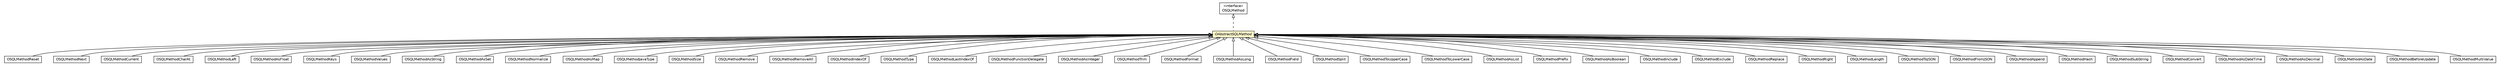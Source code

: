 #!/usr/local/bin/dot
#
# Class diagram 
# Generated by UMLGraph version R5_6-24-gf6e263 (http://www.umlgraph.org/)
#

digraph G {
	edge [fontname="Helvetica",fontsize=10,labelfontname="Helvetica",labelfontsize=10];
	node [fontname="Helvetica",fontsize=10,shape=plaintext];
	nodesep=0.25;
	ranksep=0.5;
	// com.orientechnologies.orient.core.sql.method.sequence.OSQLMethodReset
	c1234941 [label=<<table title="com.orientechnologies.orient.core.sql.method.sequence.OSQLMethodReset" border="0" cellborder="1" cellspacing="0" cellpadding="2" port="p" href="../sequence/OSQLMethodReset.html">
		<tr><td><table border="0" cellspacing="0" cellpadding="1">
<tr><td align="center" balign="center"> OSQLMethodReset </td></tr>
		</table></td></tr>
		</table>>, URL="../sequence/OSQLMethodReset.html", fontname="Helvetica", fontcolor="black", fontsize=10.0];
	// com.orientechnologies.orient.core.sql.method.sequence.OSQLMethodNext
	c1234942 [label=<<table title="com.orientechnologies.orient.core.sql.method.sequence.OSQLMethodNext" border="0" cellborder="1" cellspacing="0" cellpadding="2" port="p" href="../sequence/OSQLMethodNext.html">
		<tr><td><table border="0" cellspacing="0" cellpadding="1">
<tr><td align="center" balign="center"> OSQLMethodNext </td></tr>
		</table></td></tr>
		</table>>, URL="../sequence/OSQLMethodNext.html", fontname="Helvetica", fontcolor="black", fontsize=10.0];
	// com.orientechnologies.orient.core.sql.method.sequence.OSQLMethodCurrent
	c1234943 [label=<<table title="com.orientechnologies.orient.core.sql.method.sequence.OSQLMethodCurrent" border="0" cellborder="1" cellspacing="0" cellpadding="2" port="p" href="../sequence/OSQLMethodCurrent.html">
		<tr><td><table border="0" cellspacing="0" cellpadding="1">
<tr><td align="center" balign="center"> OSQLMethodCurrent </td></tr>
		</table></td></tr>
		</table>>, URL="../sequence/OSQLMethodCurrent.html", fontname="Helvetica", fontcolor="black", fontsize=10.0];
	// com.orientechnologies.orient.core.sql.method.OSQLMethodCharAt
	c1234945 [label=<<table title="com.orientechnologies.orient.core.sql.method.OSQLMethodCharAt" border="0" cellborder="1" cellspacing="0" cellpadding="2" port="p" href="../OSQLMethodCharAt.html">
		<tr><td><table border="0" cellspacing="0" cellpadding="1">
<tr><td align="center" balign="center"> OSQLMethodCharAt </td></tr>
		</table></td></tr>
		</table>>, URL="../OSQLMethodCharAt.html", fontname="Helvetica", fontcolor="black", fontsize=10.0];
	// com.orientechnologies.orient.core.sql.method.OSQLMethod
	c1234948 [label=<<table title="com.orientechnologies.orient.core.sql.method.OSQLMethod" border="0" cellborder="1" cellspacing="0" cellpadding="2" port="p" href="../OSQLMethod.html">
		<tr><td><table border="0" cellspacing="0" cellpadding="1">
<tr><td align="center" balign="center"> &#171;interface&#187; </td></tr>
<tr><td align="center" balign="center"> OSQLMethod </td></tr>
		</table></td></tr>
		</table>>, URL="../OSQLMethod.html", fontname="Helvetica", fontcolor="black", fontsize=10.0];
	// com.orientechnologies.orient.core.sql.method.OSQLMethodLeft
	c1234949 [label=<<table title="com.orientechnologies.orient.core.sql.method.OSQLMethodLeft" border="0" cellborder="1" cellspacing="0" cellpadding="2" port="p" href="../OSQLMethodLeft.html">
		<tr><td><table border="0" cellspacing="0" cellpadding="1">
<tr><td align="center" balign="center"> OSQLMethodLeft </td></tr>
		</table></td></tr>
		</table>>, URL="../OSQLMethodLeft.html", fontname="Helvetica", fontcolor="black", fontsize=10.0];
	// com.orientechnologies.orient.core.sql.method.misc.OSQLMethodAsFloat
	c1234950 [label=<<table title="com.orientechnologies.orient.core.sql.method.misc.OSQLMethodAsFloat" border="0" cellborder="1" cellspacing="0" cellpadding="2" port="p" href="./OSQLMethodAsFloat.html">
		<tr><td><table border="0" cellspacing="0" cellpadding="1">
<tr><td align="center" balign="center"> OSQLMethodAsFloat </td></tr>
		</table></td></tr>
		</table>>, URL="./OSQLMethodAsFloat.html", fontname="Helvetica", fontcolor="black", fontsize=10.0];
	// com.orientechnologies.orient.core.sql.method.misc.OSQLMethodKeys
	c1234951 [label=<<table title="com.orientechnologies.orient.core.sql.method.misc.OSQLMethodKeys" border="0" cellborder="1" cellspacing="0" cellpadding="2" port="p" href="./OSQLMethodKeys.html">
		<tr><td><table border="0" cellspacing="0" cellpadding="1">
<tr><td align="center" balign="center"> OSQLMethodKeys </td></tr>
		</table></td></tr>
		</table>>, URL="./OSQLMethodKeys.html", fontname="Helvetica", fontcolor="black", fontsize=10.0];
	// com.orientechnologies.orient.core.sql.method.misc.OSQLMethodValues
	c1234952 [label=<<table title="com.orientechnologies.orient.core.sql.method.misc.OSQLMethodValues" border="0" cellborder="1" cellspacing="0" cellpadding="2" port="p" href="./OSQLMethodValues.html">
		<tr><td><table border="0" cellspacing="0" cellpadding="1">
<tr><td align="center" balign="center"> OSQLMethodValues </td></tr>
		</table></td></tr>
		</table>>, URL="./OSQLMethodValues.html", fontname="Helvetica", fontcolor="black", fontsize=10.0];
	// com.orientechnologies.orient.core.sql.method.misc.OSQLMethodAsString
	c1234953 [label=<<table title="com.orientechnologies.orient.core.sql.method.misc.OSQLMethodAsString" border="0" cellborder="1" cellspacing="0" cellpadding="2" port="p" href="./OSQLMethodAsString.html">
		<tr><td><table border="0" cellspacing="0" cellpadding="1">
<tr><td align="center" balign="center"> OSQLMethodAsString </td></tr>
		</table></td></tr>
		</table>>, URL="./OSQLMethodAsString.html", fontname="Helvetica", fontcolor="black", fontsize=10.0];
	// com.orientechnologies.orient.core.sql.method.misc.OSQLMethodAsSet
	c1234954 [label=<<table title="com.orientechnologies.orient.core.sql.method.misc.OSQLMethodAsSet" border="0" cellborder="1" cellspacing="0" cellpadding="2" port="p" href="./OSQLMethodAsSet.html">
		<tr><td><table border="0" cellspacing="0" cellpadding="1">
<tr><td align="center" balign="center"> OSQLMethodAsSet </td></tr>
		</table></td></tr>
		</table>>, URL="./OSQLMethodAsSet.html", fontname="Helvetica", fontcolor="black", fontsize=10.0];
	// com.orientechnologies.orient.core.sql.method.misc.OSQLMethodNormalize
	c1234955 [label=<<table title="com.orientechnologies.orient.core.sql.method.misc.OSQLMethodNormalize" border="0" cellborder="1" cellspacing="0" cellpadding="2" port="p" href="./OSQLMethodNormalize.html">
		<tr><td><table border="0" cellspacing="0" cellpadding="1">
<tr><td align="center" balign="center"> OSQLMethodNormalize </td></tr>
		</table></td></tr>
		</table>>, URL="./OSQLMethodNormalize.html", fontname="Helvetica", fontcolor="black", fontsize=10.0];
	// com.orientechnologies.orient.core.sql.method.misc.OSQLMethodAsMap
	c1234956 [label=<<table title="com.orientechnologies.orient.core.sql.method.misc.OSQLMethodAsMap" border="0" cellborder="1" cellspacing="0" cellpadding="2" port="p" href="./OSQLMethodAsMap.html">
		<tr><td><table border="0" cellspacing="0" cellpadding="1">
<tr><td align="center" balign="center"> OSQLMethodAsMap </td></tr>
		</table></td></tr>
		</table>>, URL="./OSQLMethodAsMap.html", fontname="Helvetica", fontcolor="black", fontsize=10.0];
	// com.orientechnologies.orient.core.sql.method.misc.OSQLMethodJavaType
	c1234957 [label=<<table title="com.orientechnologies.orient.core.sql.method.misc.OSQLMethodJavaType" border="0" cellborder="1" cellspacing="0" cellpadding="2" port="p" href="./OSQLMethodJavaType.html">
		<tr><td><table border="0" cellspacing="0" cellpadding="1">
<tr><td align="center" balign="center"> OSQLMethodJavaType </td></tr>
		</table></td></tr>
		</table>>, URL="./OSQLMethodJavaType.html", fontname="Helvetica", fontcolor="black", fontsize=10.0];
	// com.orientechnologies.orient.core.sql.method.misc.OSQLMethodSize
	c1234958 [label=<<table title="com.orientechnologies.orient.core.sql.method.misc.OSQLMethodSize" border="0" cellborder="1" cellspacing="0" cellpadding="2" port="p" href="./OSQLMethodSize.html">
		<tr><td><table border="0" cellspacing="0" cellpadding="1">
<tr><td align="center" balign="center"> OSQLMethodSize </td></tr>
		</table></td></tr>
		</table>>, URL="./OSQLMethodSize.html", fontname="Helvetica", fontcolor="black", fontsize=10.0];
	// com.orientechnologies.orient.core.sql.method.misc.OSQLMethodRemove
	c1234959 [label=<<table title="com.orientechnologies.orient.core.sql.method.misc.OSQLMethodRemove" border="0" cellborder="1" cellspacing="0" cellpadding="2" port="p" href="./OSQLMethodRemove.html">
		<tr><td><table border="0" cellspacing="0" cellpadding="1">
<tr><td align="center" balign="center"> OSQLMethodRemove </td></tr>
		</table></td></tr>
		</table>>, URL="./OSQLMethodRemove.html", fontname="Helvetica", fontcolor="black", fontsize=10.0];
	// com.orientechnologies.orient.core.sql.method.misc.OSQLMethodRemoveAll
	c1234960 [label=<<table title="com.orientechnologies.orient.core.sql.method.misc.OSQLMethodRemoveAll" border="0" cellborder="1" cellspacing="0" cellpadding="2" port="p" href="./OSQLMethodRemoveAll.html">
		<tr><td><table border="0" cellspacing="0" cellpadding="1">
<tr><td align="center" balign="center"> OSQLMethodRemoveAll </td></tr>
		</table></td></tr>
		</table>>, URL="./OSQLMethodRemoveAll.html", fontname="Helvetica", fontcolor="black", fontsize=10.0];
	// com.orientechnologies.orient.core.sql.method.misc.OSQLMethodIndexOf
	c1234961 [label=<<table title="com.orientechnologies.orient.core.sql.method.misc.OSQLMethodIndexOf" border="0" cellborder="1" cellspacing="0" cellpadding="2" port="p" href="./OSQLMethodIndexOf.html">
		<tr><td><table border="0" cellspacing="0" cellpadding="1">
<tr><td align="center" balign="center"> OSQLMethodIndexOf </td></tr>
		</table></td></tr>
		</table>>, URL="./OSQLMethodIndexOf.html", fontname="Helvetica", fontcolor="black", fontsize=10.0];
	// com.orientechnologies.orient.core.sql.method.misc.OSQLMethodType
	c1234962 [label=<<table title="com.orientechnologies.orient.core.sql.method.misc.OSQLMethodType" border="0" cellborder="1" cellspacing="0" cellpadding="2" port="p" href="./OSQLMethodType.html">
		<tr><td><table border="0" cellspacing="0" cellpadding="1">
<tr><td align="center" balign="center"> OSQLMethodType </td></tr>
		</table></td></tr>
		</table>>, URL="./OSQLMethodType.html", fontname="Helvetica", fontcolor="black", fontsize=10.0];
	// com.orientechnologies.orient.core.sql.method.misc.OAbstractSQLMethod
	c1234963 [label=<<table title="com.orientechnologies.orient.core.sql.method.misc.OAbstractSQLMethod" border="0" cellborder="1" cellspacing="0" cellpadding="2" port="p" bgcolor="lemonChiffon" href="./OAbstractSQLMethod.html">
		<tr><td><table border="0" cellspacing="0" cellpadding="1">
<tr><td align="center" balign="center"><font face="Helvetica-Oblique"> OAbstractSQLMethod </font></td></tr>
		</table></td></tr>
		</table>>, URL="./OAbstractSQLMethod.html", fontname="Helvetica", fontcolor="black", fontsize=10.0];
	// com.orientechnologies.orient.core.sql.method.misc.OSQLMethodLastIndexOf
	c1234964 [label=<<table title="com.orientechnologies.orient.core.sql.method.misc.OSQLMethodLastIndexOf" border="0" cellborder="1" cellspacing="0" cellpadding="2" port="p" href="./OSQLMethodLastIndexOf.html">
		<tr><td><table border="0" cellspacing="0" cellpadding="1">
<tr><td align="center" balign="center"> OSQLMethodLastIndexOf </td></tr>
		</table></td></tr>
		</table>>, URL="./OSQLMethodLastIndexOf.html", fontname="Helvetica", fontcolor="black", fontsize=10.0];
	// com.orientechnologies.orient.core.sql.method.misc.OSQLMethodFunctionDelegate
	c1234965 [label=<<table title="com.orientechnologies.orient.core.sql.method.misc.OSQLMethodFunctionDelegate" border="0" cellborder="1" cellspacing="0" cellpadding="2" port="p" href="./OSQLMethodFunctionDelegate.html">
		<tr><td><table border="0" cellspacing="0" cellpadding="1">
<tr><td align="center" balign="center"> OSQLMethodFunctionDelegate </td></tr>
		</table></td></tr>
		</table>>, URL="./OSQLMethodFunctionDelegate.html", fontname="Helvetica", fontcolor="black", fontsize=10.0];
	// com.orientechnologies.orient.core.sql.method.misc.OSQLMethodAsInteger
	c1234966 [label=<<table title="com.orientechnologies.orient.core.sql.method.misc.OSQLMethodAsInteger" border="0" cellborder="1" cellspacing="0" cellpadding="2" port="p" href="./OSQLMethodAsInteger.html">
		<tr><td><table border="0" cellspacing="0" cellpadding="1">
<tr><td align="center" balign="center"> OSQLMethodAsInteger </td></tr>
		</table></td></tr>
		</table>>, URL="./OSQLMethodAsInteger.html", fontname="Helvetica", fontcolor="black", fontsize=10.0];
	// com.orientechnologies.orient.core.sql.method.misc.OSQLMethodTrim
	c1234967 [label=<<table title="com.orientechnologies.orient.core.sql.method.misc.OSQLMethodTrim" border="0" cellborder="1" cellspacing="0" cellpadding="2" port="p" href="./OSQLMethodTrim.html">
		<tr><td><table border="0" cellspacing="0" cellpadding="1">
<tr><td align="center" balign="center"> OSQLMethodTrim </td></tr>
		</table></td></tr>
		</table>>, URL="./OSQLMethodTrim.html", fontname="Helvetica", fontcolor="black", fontsize=10.0];
	// com.orientechnologies.orient.core.sql.method.misc.OSQLMethodFormat
	c1234968 [label=<<table title="com.orientechnologies.orient.core.sql.method.misc.OSQLMethodFormat" border="0" cellborder="1" cellspacing="0" cellpadding="2" port="p" href="./OSQLMethodFormat.html">
		<tr><td><table border="0" cellspacing="0" cellpadding="1">
<tr><td align="center" balign="center"> OSQLMethodFormat </td></tr>
		</table></td></tr>
		</table>>, URL="./OSQLMethodFormat.html", fontname="Helvetica", fontcolor="black", fontsize=10.0];
	// com.orientechnologies.orient.core.sql.method.misc.OSQLMethodAsLong
	c1234969 [label=<<table title="com.orientechnologies.orient.core.sql.method.misc.OSQLMethodAsLong" border="0" cellborder="1" cellspacing="0" cellpadding="2" port="p" href="./OSQLMethodAsLong.html">
		<tr><td><table border="0" cellspacing="0" cellpadding="1">
<tr><td align="center" balign="center"> OSQLMethodAsLong </td></tr>
		</table></td></tr>
		</table>>, URL="./OSQLMethodAsLong.html", fontname="Helvetica", fontcolor="black", fontsize=10.0];
	// com.orientechnologies.orient.core.sql.method.misc.OSQLMethodField
	c1234970 [label=<<table title="com.orientechnologies.orient.core.sql.method.misc.OSQLMethodField" border="0" cellborder="1" cellspacing="0" cellpadding="2" port="p" href="./OSQLMethodField.html">
		<tr><td><table border="0" cellspacing="0" cellpadding="1">
<tr><td align="center" balign="center"> OSQLMethodField </td></tr>
		</table></td></tr>
		</table>>, URL="./OSQLMethodField.html", fontname="Helvetica", fontcolor="black", fontsize=10.0];
	// com.orientechnologies.orient.core.sql.method.misc.OSQLMethodSplit
	c1234971 [label=<<table title="com.orientechnologies.orient.core.sql.method.misc.OSQLMethodSplit" border="0" cellborder="1" cellspacing="0" cellpadding="2" port="p" href="./OSQLMethodSplit.html">
		<tr><td><table border="0" cellspacing="0" cellpadding="1">
<tr><td align="center" balign="center"> OSQLMethodSplit </td></tr>
		</table></td></tr>
		</table>>, URL="./OSQLMethodSplit.html", fontname="Helvetica", fontcolor="black", fontsize=10.0];
	// com.orientechnologies.orient.core.sql.method.misc.OSQLMethodToUpperCase
	c1234972 [label=<<table title="com.orientechnologies.orient.core.sql.method.misc.OSQLMethodToUpperCase" border="0" cellborder="1" cellspacing="0" cellpadding="2" port="p" href="./OSQLMethodToUpperCase.html">
		<tr><td><table border="0" cellspacing="0" cellpadding="1">
<tr><td align="center" balign="center"> OSQLMethodToUpperCase </td></tr>
		</table></td></tr>
		</table>>, URL="./OSQLMethodToUpperCase.html", fontname="Helvetica", fontcolor="black", fontsize=10.0];
	// com.orientechnologies.orient.core.sql.method.misc.OSQLMethodToLowerCase
	c1234973 [label=<<table title="com.orientechnologies.orient.core.sql.method.misc.OSQLMethodToLowerCase" border="0" cellborder="1" cellspacing="0" cellpadding="2" port="p" href="./OSQLMethodToLowerCase.html">
		<tr><td><table border="0" cellspacing="0" cellpadding="1">
<tr><td align="center" balign="center"> OSQLMethodToLowerCase </td></tr>
		</table></td></tr>
		</table>>, URL="./OSQLMethodToLowerCase.html", fontname="Helvetica", fontcolor="black", fontsize=10.0];
	// com.orientechnologies.orient.core.sql.method.misc.OSQLMethodAsList
	c1234974 [label=<<table title="com.orientechnologies.orient.core.sql.method.misc.OSQLMethodAsList" border="0" cellborder="1" cellspacing="0" cellpadding="2" port="p" href="./OSQLMethodAsList.html">
		<tr><td><table border="0" cellspacing="0" cellpadding="1">
<tr><td align="center" balign="center"> OSQLMethodAsList </td></tr>
		</table></td></tr>
		</table>>, URL="./OSQLMethodAsList.html", fontname="Helvetica", fontcolor="black", fontsize=10.0];
	// com.orientechnologies.orient.core.sql.method.misc.OSQLMethodPrefix
	c1234975 [label=<<table title="com.orientechnologies.orient.core.sql.method.misc.OSQLMethodPrefix" border="0" cellborder="1" cellspacing="0" cellpadding="2" port="p" href="./OSQLMethodPrefix.html">
		<tr><td><table border="0" cellspacing="0" cellpadding="1">
<tr><td align="center" balign="center"> OSQLMethodPrefix </td></tr>
		</table></td></tr>
		</table>>, URL="./OSQLMethodPrefix.html", fontname="Helvetica", fontcolor="black", fontsize=10.0];
	// com.orientechnologies.orient.core.sql.method.misc.OSQLMethodAsBoolean
	c1234976 [label=<<table title="com.orientechnologies.orient.core.sql.method.misc.OSQLMethodAsBoolean" border="0" cellborder="1" cellspacing="0" cellpadding="2" port="p" href="./OSQLMethodAsBoolean.html">
		<tr><td><table border="0" cellspacing="0" cellpadding="1">
<tr><td align="center" balign="center"> OSQLMethodAsBoolean </td></tr>
		</table></td></tr>
		</table>>, URL="./OSQLMethodAsBoolean.html", fontname="Helvetica", fontcolor="black", fontsize=10.0];
	// com.orientechnologies.orient.core.sql.functions.misc.OSQLMethodInclude
	c1234994 [label=<<table title="com.orientechnologies.orient.core.sql.functions.misc.OSQLMethodInclude" border="0" cellborder="1" cellspacing="0" cellpadding="2" port="p" href="../../functions/misc/OSQLMethodInclude.html">
		<tr><td><table border="0" cellspacing="0" cellpadding="1">
<tr><td align="center" balign="center"> OSQLMethodInclude </td></tr>
		</table></td></tr>
		</table>>, URL="../../functions/misc/OSQLMethodInclude.html", fontname="Helvetica", fontcolor="black", fontsize=10.0];
	// com.orientechnologies.orient.core.sql.functions.misc.OSQLMethodExclude
	c1235000 [label=<<table title="com.orientechnologies.orient.core.sql.functions.misc.OSQLMethodExclude" border="0" cellborder="1" cellspacing="0" cellpadding="2" port="p" href="../../functions/misc/OSQLMethodExclude.html">
		<tr><td><table border="0" cellspacing="0" cellpadding="1">
<tr><td align="center" balign="center"> OSQLMethodExclude </td></tr>
		</table></td></tr>
		</table>>, URL="../../functions/misc/OSQLMethodExclude.html", fontname="Helvetica", fontcolor="black", fontsize=10.0];
	// com.orientechnologies.orient.core.sql.functions.text.OSQLMethodReplace
	c1235003 [label=<<table title="com.orientechnologies.orient.core.sql.functions.text.OSQLMethodReplace" border="0" cellborder="1" cellspacing="0" cellpadding="2" port="p" href="../../functions/text/OSQLMethodReplace.html">
		<tr><td><table border="0" cellspacing="0" cellpadding="1">
<tr><td align="center" balign="center"> OSQLMethodReplace </td></tr>
		</table></td></tr>
		</table>>, URL="../../functions/text/OSQLMethodReplace.html", fontname="Helvetica", fontcolor="black", fontsize=10.0];
	// com.orientechnologies.orient.core.sql.functions.text.OSQLMethodRight
	c1235004 [label=<<table title="com.orientechnologies.orient.core.sql.functions.text.OSQLMethodRight" border="0" cellborder="1" cellspacing="0" cellpadding="2" port="p" href="../../functions/text/OSQLMethodRight.html">
		<tr><td><table border="0" cellspacing="0" cellpadding="1">
<tr><td align="center" balign="center"> OSQLMethodRight </td></tr>
		</table></td></tr>
		</table>>, URL="../../functions/text/OSQLMethodRight.html", fontname="Helvetica", fontcolor="black", fontsize=10.0];
	// com.orientechnologies.orient.core.sql.functions.text.OSQLMethodLength
	c1235005 [label=<<table title="com.orientechnologies.orient.core.sql.functions.text.OSQLMethodLength" border="0" cellborder="1" cellspacing="0" cellpadding="2" port="p" href="../../functions/text/OSQLMethodLength.html">
		<tr><td><table border="0" cellspacing="0" cellpadding="1">
<tr><td align="center" balign="center"> OSQLMethodLength </td></tr>
		</table></td></tr>
		</table>>, URL="../../functions/text/OSQLMethodLength.html", fontname="Helvetica", fontcolor="black", fontsize=10.0];
	// com.orientechnologies.orient.core.sql.functions.text.OSQLMethodToJSON
	c1235006 [label=<<table title="com.orientechnologies.orient.core.sql.functions.text.OSQLMethodToJSON" border="0" cellborder="1" cellspacing="0" cellpadding="2" port="p" href="../../functions/text/OSQLMethodToJSON.html">
		<tr><td><table border="0" cellspacing="0" cellpadding="1">
<tr><td align="center" balign="center"> OSQLMethodToJSON </td></tr>
		</table></td></tr>
		</table>>, URL="../../functions/text/OSQLMethodToJSON.html", fontname="Helvetica", fontcolor="black", fontsize=10.0];
	// com.orientechnologies.orient.core.sql.functions.text.OSQLMethodFromJSON
	c1235007 [label=<<table title="com.orientechnologies.orient.core.sql.functions.text.OSQLMethodFromJSON" border="0" cellborder="1" cellspacing="0" cellpadding="2" port="p" href="../../functions/text/OSQLMethodFromJSON.html">
		<tr><td><table border="0" cellspacing="0" cellpadding="1">
<tr><td align="center" balign="center"> OSQLMethodFromJSON </td></tr>
		</table></td></tr>
		</table>>, URL="../../functions/text/OSQLMethodFromJSON.html", fontname="Helvetica", fontcolor="black", fontsize=10.0];
	// com.orientechnologies.orient.core.sql.functions.text.OSQLMethodAppend
	c1235008 [label=<<table title="com.orientechnologies.orient.core.sql.functions.text.OSQLMethodAppend" border="0" cellborder="1" cellspacing="0" cellpadding="2" port="p" href="../../functions/text/OSQLMethodAppend.html">
		<tr><td><table border="0" cellspacing="0" cellpadding="1">
<tr><td align="center" balign="center"> OSQLMethodAppend </td></tr>
		</table></td></tr>
		</table>>, URL="../../functions/text/OSQLMethodAppend.html", fontname="Helvetica", fontcolor="black", fontsize=10.0];
	// com.orientechnologies.orient.core.sql.functions.text.OSQLMethodHash
	c1235009 [label=<<table title="com.orientechnologies.orient.core.sql.functions.text.OSQLMethodHash" border="0" cellborder="1" cellspacing="0" cellpadding="2" port="p" href="../../functions/text/OSQLMethodHash.html">
		<tr><td><table border="0" cellspacing="0" cellpadding="1">
<tr><td align="center" balign="center"> OSQLMethodHash </td></tr>
		</table></td></tr>
		</table>>, URL="../../functions/text/OSQLMethodHash.html", fontname="Helvetica", fontcolor="black", fontsize=10.0];
	// com.orientechnologies.orient.core.sql.functions.text.OSQLMethodSubString
	c1235010 [label=<<table title="com.orientechnologies.orient.core.sql.functions.text.OSQLMethodSubString" border="0" cellborder="1" cellspacing="0" cellpadding="2" port="p" href="../../functions/text/OSQLMethodSubString.html">
		<tr><td><table border="0" cellspacing="0" cellpadding="1">
<tr><td align="center" balign="center"> OSQLMethodSubString </td></tr>
		</table></td></tr>
		</table>>, URL="../../functions/text/OSQLMethodSubString.html", fontname="Helvetica", fontcolor="black", fontsize=10.0];
	// com.orientechnologies.orient.core.sql.functions.conversion.OSQLMethodConvert
	c1235013 [label=<<table title="com.orientechnologies.orient.core.sql.functions.conversion.OSQLMethodConvert" border="0" cellborder="1" cellspacing="0" cellpadding="2" port="p" href="../../functions/conversion/OSQLMethodConvert.html">
		<tr><td><table border="0" cellspacing="0" cellpadding="1">
<tr><td align="center" balign="center"> OSQLMethodConvert </td></tr>
		</table></td></tr>
		</table>>, URL="../../functions/conversion/OSQLMethodConvert.html", fontname="Helvetica", fontcolor="black", fontsize=10.0];
	// com.orientechnologies.orient.core.sql.functions.conversion.OSQLMethodAsDateTime
	c1235014 [label=<<table title="com.orientechnologies.orient.core.sql.functions.conversion.OSQLMethodAsDateTime" border="0" cellborder="1" cellspacing="0" cellpadding="2" port="p" href="../../functions/conversion/OSQLMethodAsDateTime.html">
		<tr><td><table border="0" cellspacing="0" cellpadding="1">
<tr><td align="center" balign="center"> OSQLMethodAsDateTime </td></tr>
		</table></td></tr>
		</table>>, URL="../../functions/conversion/OSQLMethodAsDateTime.html", fontname="Helvetica", fontcolor="black", fontsize=10.0];
	// com.orientechnologies.orient.core.sql.functions.conversion.OSQLMethodAsDecimal
	c1235015 [label=<<table title="com.orientechnologies.orient.core.sql.functions.conversion.OSQLMethodAsDecimal" border="0" cellborder="1" cellspacing="0" cellpadding="2" port="p" href="../../functions/conversion/OSQLMethodAsDecimal.html">
		<tr><td><table border="0" cellspacing="0" cellpadding="1">
<tr><td align="center" balign="center"> OSQLMethodAsDecimal </td></tr>
		</table></td></tr>
		</table>>, URL="../../functions/conversion/OSQLMethodAsDecimal.html", fontname="Helvetica", fontcolor="black", fontsize=10.0];
	// com.orientechnologies.orient.core.sql.functions.conversion.OSQLMethodAsDate
	c1235016 [label=<<table title="com.orientechnologies.orient.core.sql.functions.conversion.OSQLMethodAsDate" border="0" cellborder="1" cellspacing="0" cellpadding="2" port="p" href="../../functions/conversion/OSQLMethodAsDate.html">
		<tr><td><table border="0" cellspacing="0" cellpadding="1">
<tr><td align="center" balign="center"> OSQLMethodAsDate </td></tr>
		</table></td></tr>
		</table>>, URL="../../functions/conversion/OSQLMethodAsDate.html", fontname="Helvetica", fontcolor="black", fontsize=10.0];
	// com.orientechnologies.orient.core.sql.functions.conversion.OSQLMethodBeforeUpdate
	c1235017 [label=<<table title="com.orientechnologies.orient.core.sql.functions.conversion.OSQLMethodBeforeUpdate" border="0" cellborder="1" cellspacing="0" cellpadding="2" port="p" href="../../functions/conversion/OSQLMethodBeforeUpdate.html">
		<tr><td><table border="0" cellspacing="0" cellpadding="1">
<tr><td align="center" balign="center"> OSQLMethodBeforeUpdate </td></tr>
		</table></td></tr>
		</table>>, URL="../../functions/conversion/OSQLMethodBeforeUpdate.html", fontname="Helvetica", fontcolor="black", fontsize=10.0];
	// com.orientechnologies.orient.core.sql.functions.coll.OSQLMethodMultiValue
	c1235022 [label=<<table title="com.orientechnologies.orient.core.sql.functions.coll.OSQLMethodMultiValue" border="0" cellborder="1" cellspacing="0" cellpadding="2" port="p" href="../../functions/coll/OSQLMethodMultiValue.html">
		<tr><td><table border="0" cellspacing="0" cellpadding="1">
<tr><td align="center" balign="center"> OSQLMethodMultiValue </td></tr>
		</table></td></tr>
		</table>>, URL="../../functions/coll/OSQLMethodMultiValue.html", fontname="Helvetica", fontcolor="black", fontsize=10.0];
	//com.orientechnologies.orient.core.sql.method.sequence.OSQLMethodReset extends com.orientechnologies.orient.core.sql.method.misc.OAbstractSQLMethod
	c1234963:p -> c1234941:p [dir=back,arrowtail=empty];
	//com.orientechnologies.orient.core.sql.method.sequence.OSQLMethodNext extends com.orientechnologies.orient.core.sql.method.misc.OAbstractSQLMethod
	c1234963:p -> c1234942:p [dir=back,arrowtail=empty];
	//com.orientechnologies.orient.core.sql.method.sequence.OSQLMethodCurrent extends com.orientechnologies.orient.core.sql.method.misc.OAbstractSQLMethod
	c1234963:p -> c1234943:p [dir=back,arrowtail=empty];
	//com.orientechnologies.orient.core.sql.method.OSQLMethodCharAt extends com.orientechnologies.orient.core.sql.method.misc.OAbstractSQLMethod
	c1234963:p -> c1234945:p [dir=back,arrowtail=empty];
	//com.orientechnologies.orient.core.sql.method.OSQLMethodLeft extends com.orientechnologies.orient.core.sql.method.misc.OAbstractSQLMethod
	c1234963:p -> c1234949:p [dir=back,arrowtail=empty];
	//com.orientechnologies.orient.core.sql.method.misc.OSQLMethodAsFloat extends com.orientechnologies.orient.core.sql.method.misc.OAbstractSQLMethod
	c1234963:p -> c1234950:p [dir=back,arrowtail=empty];
	//com.orientechnologies.orient.core.sql.method.misc.OSQLMethodKeys extends com.orientechnologies.orient.core.sql.method.misc.OAbstractSQLMethod
	c1234963:p -> c1234951:p [dir=back,arrowtail=empty];
	//com.orientechnologies.orient.core.sql.method.misc.OSQLMethodValues extends com.orientechnologies.orient.core.sql.method.misc.OAbstractSQLMethod
	c1234963:p -> c1234952:p [dir=back,arrowtail=empty];
	//com.orientechnologies.orient.core.sql.method.misc.OSQLMethodAsString extends com.orientechnologies.orient.core.sql.method.misc.OAbstractSQLMethod
	c1234963:p -> c1234953:p [dir=back,arrowtail=empty];
	//com.orientechnologies.orient.core.sql.method.misc.OSQLMethodAsSet extends com.orientechnologies.orient.core.sql.method.misc.OAbstractSQLMethod
	c1234963:p -> c1234954:p [dir=back,arrowtail=empty];
	//com.orientechnologies.orient.core.sql.method.misc.OSQLMethodNormalize extends com.orientechnologies.orient.core.sql.method.misc.OAbstractSQLMethod
	c1234963:p -> c1234955:p [dir=back,arrowtail=empty];
	//com.orientechnologies.orient.core.sql.method.misc.OSQLMethodAsMap extends com.orientechnologies.orient.core.sql.method.misc.OAbstractSQLMethod
	c1234963:p -> c1234956:p [dir=back,arrowtail=empty];
	//com.orientechnologies.orient.core.sql.method.misc.OSQLMethodJavaType extends com.orientechnologies.orient.core.sql.method.misc.OAbstractSQLMethod
	c1234963:p -> c1234957:p [dir=back,arrowtail=empty];
	//com.orientechnologies.orient.core.sql.method.misc.OSQLMethodSize extends com.orientechnologies.orient.core.sql.method.misc.OAbstractSQLMethod
	c1234963:p -> c1234958:p [dir=back,arrowtail=empty];
	//com.orientechnologies.orient.core.sql.method.misc.OSQLMethodRemove extends com.orientechnologies.orient.core.sql.method.misc.OAbstractSQLMethod
	c1234963:p -> c1234959:p [dir=back,arrowtail=empty];
	//com.orientechnologies.orient.core.sql.method.misc.OSQLMethodRemoveAll extends com.orientechnologies.orient.core.sql.method.misc.OAbstractSQLMethod
	c1234963:p -> c1234960:p [dir=back,arrowtail=empty];
	//com.orientechnologies.orient.core.sql.method.misc.OSQLMethodIndexOf extends com.orientechnologies.orient.core.sql.method.misc.OAbstractSQLMethod
	c1234963:p -> c1234961:p [dir=back,arrowtail=empty];
	//com.orientechnologies.orient.core.sql.method.misc.OSQLMethodType extends com.orientechnologies.orient.core.sql.method.misc.OAbstractSQLMethod
	c1234963:p -> c1234962:p [dir=back,arrowtail=empty];
	//com.orientechnologies.orient.core.sql.method.misc.OAbstractSQLMethod implements com.orientechnologies.orient.core.sql.method.OSQLMethod
	c1234948:p -> c1234963:p [dir=back,arrowtail=empty,style=dashed];
	//com.orientechnologies.orient.core.sql.method.misc.OSQLMethodLastIndexOf extends com.orientechnologies.orient.core.sql.method.misc.OAbstractSQLMethod
	c1234963:p -> c1234964:p [dir=back,arrowtail=empty];
	//com.orientechnologies.orient.core.sql.method.misc.OSQLMethodFunctionDelegate extends com.orientechnologies.orient.core.sql.method.misc.OAbstractSQLMethod
	c1234963:p -> c1234965:p [dir=back,arrowtail=empty];
	//com.orientechnologies.orient.core.sql.method.misc.OSQLMethodAsInteger extends com.orientechnologies.orient.core.sql.method.misc.OAbstractSQLMethod
	c1234963:p -> c1234966:p [dir=back,arrowtail=empty];
	//com.orientechnologies.orient.core.sql.method.misc.OSQLMethodTrim extends com.orientechnologies.orient.core.sql.method.misc.OAbstractSQLMethod
	c1234963:p -> c1234967:p [dir=back,arrowtail=empty];
	//com.orientechnologies.orient.core.sql.method.misc.OSQLMethodFormat extends com.orientechnologies.orient.core.sql.method.misc.OAbstractSQLMethod
	c1234963:p -> c1234968:p [dir=back,arrowtail=empty];
	//com.orientechnologies.orient.core.sql.method.misc.OSQLMethodAsLong extends com.orientechnologies.orient.core.sql.method.misc.OAbstractSQLMethod
	c1234963:p -> c1234969:p [dir=back,arrowtail=empty];
	//com.orientechnologies.orient.core.sql.method.misc.OSQLMethodField extends com.orientechnologies.orient.core.sql.method.misc.OAbstractSQLMethod
	c1234963:p -> c1234970:p [dir=back,arrowtail=empty];
	//com.orientechnologies.orient.core.sql.method.misc.OSQLMethodSplit extends com.orientechnologies.orient.core.sql.method.misc.OAbstractSQLMethod
	c1234963:p -> c1234971:p [dir=back,arrowtail=empty];
	//com.orientechnologies.orient.core.sql.method.misc.OSQLMethodToUpperCase extends com.orientechnologies.orient.core.sql.method.misc.OAbstractSQLMethod
	c1234963:p -> c1234972:p [dir=back,arrowtail=empty];
	//com.orientechnologies.orient.core.sql.method.misc.OSQLMethodToLowerCase extends com.orientechnologies.orient.core.sql.method.misc.OAbstractSQLMethod
	c1234963:p -> c1234973:p [dir=back,arrowtail=empty];
	//com.orientechnologies.orient.core.sql.method.misc.OSQLMethodAsList extends com.orientechnologies.orient.core.sql.method.misc.OAbstractSQLMethod
	c1234963:p -> c1234974:p [dir=back,arrowtail=empty];
	//com.orientechnologies.orient.core.sql.method.misc.OSQLMethodPrefix extends com.orientechnologies.orient.core.sql.method.misc.OAbstractSQLMethod
	c1234963:p -> c1234975:p [dir=back,arrowtail=empty];
	//com.orientechnologies.orient.core.sql.method.misc.OSQLMethodAsBoolean extends com.orientechnologies.orient.core.sql.method.misc.OAbstractSQLMethod
	c1234963:p -> c1234976:p [dir=back,arrowtail=empty];
	//com.orientechnologies.orient.core.sql.functions.misc.OSQLMethodInclude extends com.orientechnologies.orient.core.sql.method.misc.OAbstractSQLMethod
	c1234963:p -> c1234994:p [dir=back,arrowtail=empty];
	//com.orientechnologies.orient.core.sql.functions.misc.OSQLMethodExclude extends com.orientechnologies.orient.core.sql.method.misc.OAbstractSQLMethod
	c1234963:p -> c1235000:p [dir=back,arrowtail=empty];
	//com.orientechnologies.orient.core.sql.functions.text.OSQLMethodReplace extends com.orientechnologies.orient.core.sql.method.misc.OAbstractSQLMethod
	c1234963:p -> c1235003:p [dir=back,arrowtail=empty];
	//com.orientechnologies.orient.core.sql.functions.text.OSQLMethodRight extends com.orientechnologies.orient.core.sql.method.misc.OAbstractSQLMethod
	c1234963:p -> c1235004:p [dir=back,arrowtail=empty];
	//com.orientechnologies.orient.core.sql.functions.text.OSQLMethodLength extends com.orientechnologies.orient.core.sql.method.misc.OAbstractSQLMethod
	c1234963:p -> c1235005:p [dir=back,arrowtail=empty];
	//com.orientechnologies.orient.core.sql.functions.text.OSQLMethodToJSON extends com.orientechnologies.orient.core.sql.method.misc.OAbstractSQLMethod
	c1234963:p -> c1235006:p [dir=back,arrowtail=empty];
	//com.orientechnologies.orient.core.sql.functions.text.OSQLMethodFromJSON extends com.orientechnologies.orient.core.sql.method.misc.OAbstractSQLMethod
	c1234963:p -> c1235007:p [dir=back,arrowtail=empty];
	//com.orientechnologies.orient.core.sql.functions.text.OSQLMethodAppend extends com.orientechnologies.orient.core.sql.method.misc.OAbstractSQLMethod
	c1234963:p -> c1235008:p [dir=back,arrowtail=empty];
	//com.orientechnologies.orient.core.sql.functions.text.OSQLMethodHash extends com.orientechnologies.orient.core.sql.method.misc.OAbstractSQLMethod
	c1234963:p -> c1235009:p [dir=back,arrowtail=empty];
	//com.orientechnologies.orient.core.sql.functions.text.OSQLMethodSubString extends com.orientechnologies.orient.core.sql.method.misc.OAbstractSQLMethod
	c1234963:p -> c1235010:p [dir=back,arrowtail=empty];
	//com.orientechnologies.orient.core.sql.functions.conversion.OSQLMethodConvert extends com.orientechnologies.orient.core.sql.method.misc.OAbstractSQLMethod
	c1234963:p -> c1235013:p [dir=back,arrowtail=empty];
	//com.orientechnologies.orient.core.sql.functions.conversion.OSQLMethodAsDateTime extends com.orientechnologies.orient.core.sql.method.misc.OAbstractSQLMethod
	c1234963:p -> c1235014:p [dir=back,arrowtail=empty];
	//com.orientechnologies.orient.core.sql.functions.conversion.OSQLMethodAsDecimal extends com.orientechnologies.orient.core.sql.method.misc.OAbstractSQLMethod
	c1234963:p -> c1235015:p [dir=back,arrowtail=empty];
	//com.orientechnologies.orient.core.sql.functions.conversion.OSQLMethodAsDate extends com.orientechnologies.orient.core.sql.method.misc.OAbstractSQLMethod
	c1234963:p -> c1235016:p [dir=back,arrowtail=empty];
	//com.orientechnologies.orient.core.sql.functions.conversion.OSQLMethodBeforeUpdate extends com.orientechnologies.orient.core.sql.method.misc.OAbstractSQLMethod
	c1234963:p -> c1235017:p [dir=back,arrowtail=empty];
	//com.orientechnologies.orient.core.sql.functions.coll.OSQLMethodMultiValue extends com.orientechnologies.orient.core.sql.method.misc.OAbstractSQLMethod
	c1234963:p -> c1235022:p [dir=back,arrowtail=empty];
}


